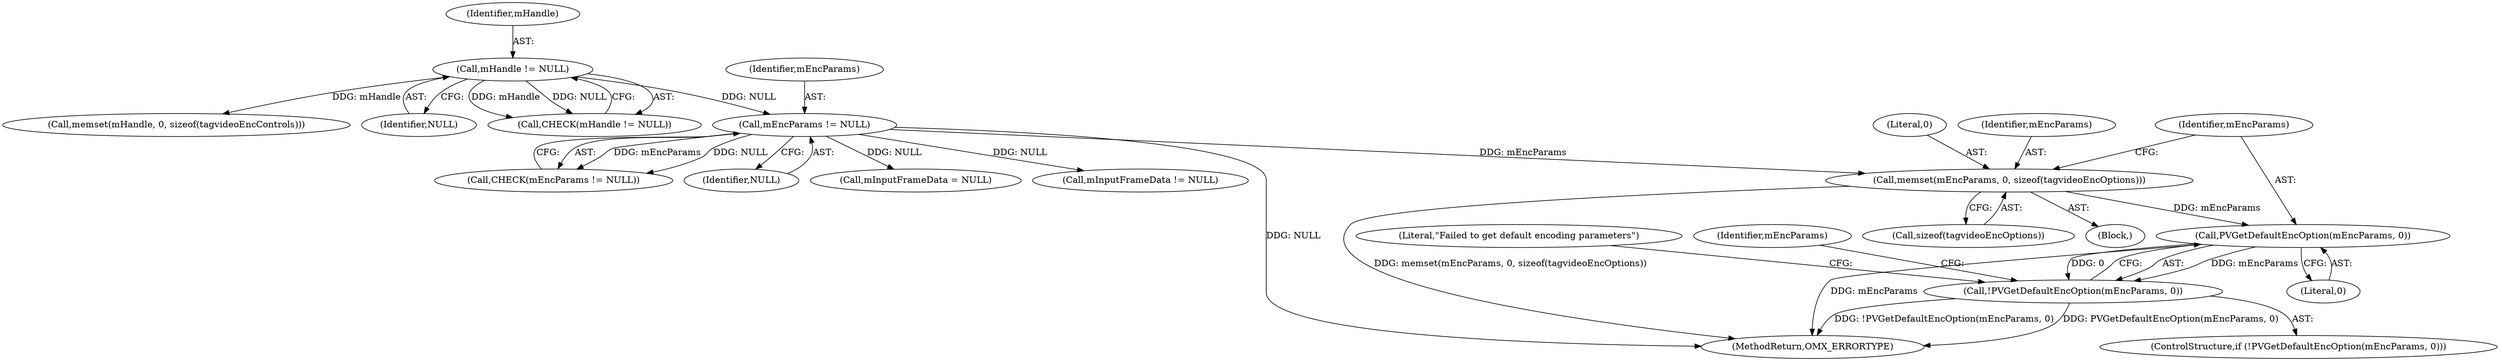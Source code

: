 digraph "0_Android_50270d98e26fa18b20ca88216c3526667b724ba7@API" {
"1000117" [label="(Call,memset(mEncParams, 0, sizeof(tagvideoEncOptions)))"];
"1000114" [label="(Call,mEncParams != NULL)"];
"1000105" [label="(Call,mHandle != NULL)"];
"1000124" [label="(Call,PVGetDefaultEncOption(mEncParams, 0))"];
"1000123" [label="(Call,!PVGetDefaultEncOption(mEncParams, 0))"];
"1000117" [label="(Call,memset(mEncParams, 0, sizeof(tagvideoEncOptions)))"];
"1000119" [label="(Literal,0)"];
"1000283" [label="(Call,mInputFrameData != NULL)"];
"1000105" [label="(Call,mHandle != NULL)"];
"1000103" [label="(Block,)"];
"1000108" [label="(Call,memset(mHandle, 0, sizeof(tagvideoEncControls)))"];
"1000115" [label="(Identifier,mEncParams)"];
"1000123" [label="(Call,!PVGetDefaultEncOption(mEncParams, 0))"];
"1000118" [label="(Identifier,mEncParams)"];
"1000375" [label="(MethodReturn,OMX_ERRORTYPE)"];
"1000129" [label="(Literal,\"Failed to get default encoding parameters\")"];
"1000113" [label="(Call,CHECK(mEncParams != NULL))"];
"1000106" [label="(Identifier,mHandle)"];
"1000107" [label="(Identifier,NULL)"];
"1000134" [label="(Identifier,mEncParams)"];
"1000104" [label="(Call,CHECK(mHandle != NULL))"];
"1000122" [label="(ControlStructure,if (!PVGetDefaultEncOption(mEncParams, 0)))"];
"1000126" [label="(Literal,0)"];
"1000125" [label="(Identifier,mEncParams)"];
"1000116" [label="(Identifier,NULL)"];
"1000120" [label="(Call,sizeof(tagvideoEncOptions))"];
"1000114" [label="(Call,mEncParams != NULL)"];
"1000250" [label="(Call,mInputFrameData = NULL)"];
"1000124" [label="(Call,PVGetDefaultEncOption(mEncParams, 0))"];
"1000117" -> "1000103"  [label="AST: "];
"1000117" -> "1000120"  [label="CFG: "];
"1000118" -> "1000117"  [label="AST: "];
"1000119" -> "1000117"  [label="AST: "];
"1000120" -> "1000117"  [label="AST: "];
"1000125" -> "1000117"  [label="CFG: "];
"1000117" -> "1000375"  [label="DDG: memset(mEncParams, 0, sizeof(tagvideoEncOptions))"];
"1000114" -> "1000117"  [label="DDG: mEncParams"];
"1000117" -> "1000124"  [label="DDG: mEncParams"];
"1000114" -> "1000113"  [label="AST: "];
"1000114" -> "1000116"  [label="CFG: "];
"1000115" -> "1000114"  [label="AST: "];
"1000116" -> "1000114"  [label="AST: "];
"1000113" -> "1000114"  [label="CFG: "];
"1000114" -> "1000375"  [label="DDG: NULL"];
"1000114" -> "1000113"  [label="DDG: mEncParams"];
"1000114" -> "1000113"  [label="DDG: NULL"];
"1000105" -> "1000114"  [label="DDG: NULL"];
"1000114" -> "1000250"  [label="DDG: NULL"];
"1000114" -> "1000283"  [label="DDG: NULL"];
"1000105" -> "1000104"  [label="AST: "];
"1000105" -> "1000107"  [label="CFG: "];
"1000106" -> "1000105"  [label="AST: "];
"1000107" -> "1000105"  [label="AST: "];
"1000104" -> "1000105"  [label="CFG: "];
"1000105" -> "1000104"  [label="DDG: mHandle"];
"1000105" -> "1000104"  [label="DDG: NULL"];
"1000105" -> "1000108"  [label="DDG: mHandle"];
"1000124" -> "1000123"  [label="AST: "];
"1000124" -> "1000126"  [label="CFG: "];
"1000125" -> "1000124"  [label="AST: "];
"1000126" -> "1000124"  [label="AST: "];
"1000123" -> "1000124"  [label="CFG: "];
"1000124" -> "1000375"  [label="DDG: mEncParams"];
"1000124" -> "1000123"  [label="DDG: mEncParams"];
"1000124" -> "1000123"  [label="DDG: 0"];
"1000123" -> "1000122"  [label="AST: "];
"1000129" -> "1000123"  [label="CFG: "];
"1000134" -> "1000123"  [label="CFG: "];
"1000123" -> "1000375"  [label="DDG: !PVGetDefaultEncOption(mEncParams, 0)"];
"1000123" -> "1000375"  [label="DDG: PVGetDefaultEncOption(mEncParams, 0)"];
}
